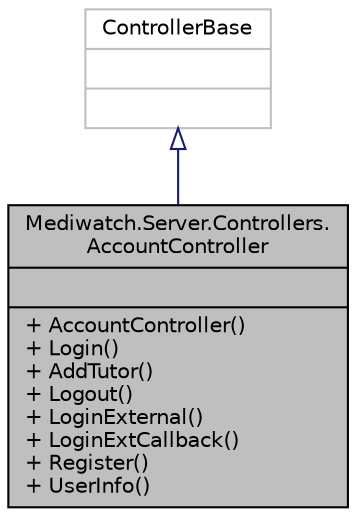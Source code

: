 digraph "Mediwatch.Server.Controllers.AccountController"
{
 // INTERACTIVE_SVG=YES
 // LATEX_PDF_SIZE
  edge [fontname="Helvetica",fontsize="10",labelfontname="Helvetica",labelfontsize="10"];
  node [fontname="Helvetica",fontsize="10",shape=record];
  Node1 [label="{Mediwatch.Server.Controllers.\lAccountController\n||+ AccountController()\l+ Login()\l+ AddTutor()\l+ Logout()\l+ LoginExternal()\l+ LoginExtCallback()\l+ Register()\l+ UserInfo()\l}",height=0.2,width=0.4,color="black", fillcolor="grey75", style="filled", fontcolor="black",tooltip=" "];
  Node2 -> Node1 [dir="back",color="midnightblue",fontsize="10",style="solid",arrowtail="onormal",fontname="Helvetica"];
  Node2 [label="{ControllerBase\n||}",height=0.2,width=0.4,color="grey75", fillcolor="white", style="filled",tooltip=" "];
}
